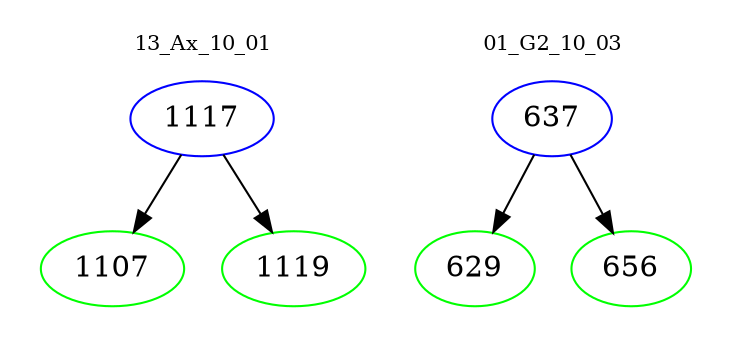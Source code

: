 digraph{
subgraph cluster_0 {
color = white
label = "13_Ax_10_01";
fontsize=10;
T0_1117 [label="1117", color="blue"]
T0_1117 -> T0_1107 [color="black"]
T0_1107 [label="1107", color="green"]
T0_1117 -> T0_1119 [color="black"]
T0_1119 [label="1119", color="green"]
}
subgraph cluster_1 {
color = white
label = "01_G2_10_03";
fontsize=10;
T1_637 [label="637", color="blue"]
T1_637 -> T1_629 [color="black"]
T1_629 [label="629", color="green"]
T1_637 -> T1_656 [color="black"]
T1_656 [label="656", color="green"]
}
}
